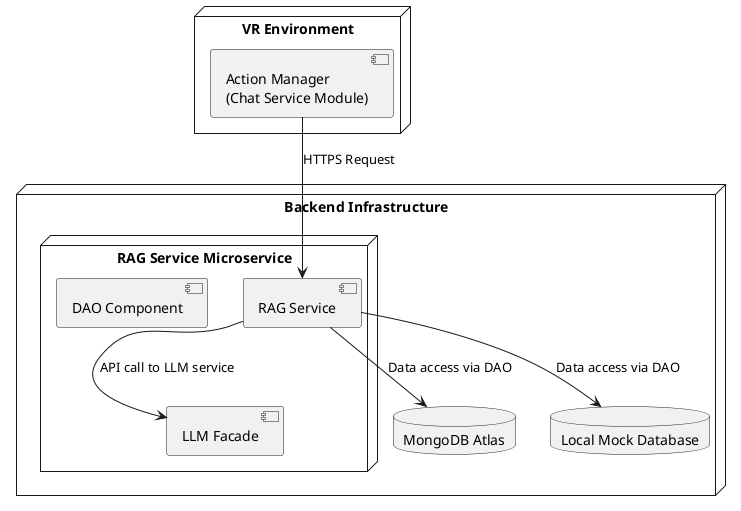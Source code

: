 @startuml PhysicalView
node "VR Environment" {
  component "Action Manager\n(Chat Service Module)" as AM
}

node "Backend Infrastructure" {
  node "RAG Service Microservice" {
    component "RAG Service" as RAG
    component "DAO Component" as DAO
    component "LLM Facade" as LLM
  }
  database "MongoDB Atlas" as DB
  database "Local Mock Database" as MockDB
}

AM --> RAG : HTTPS Request
RAG --> DB : Data access via DAO
RAG --> MockDB : Data access via DAO
RAG --> LLM : API call to LLM service
@enduml
